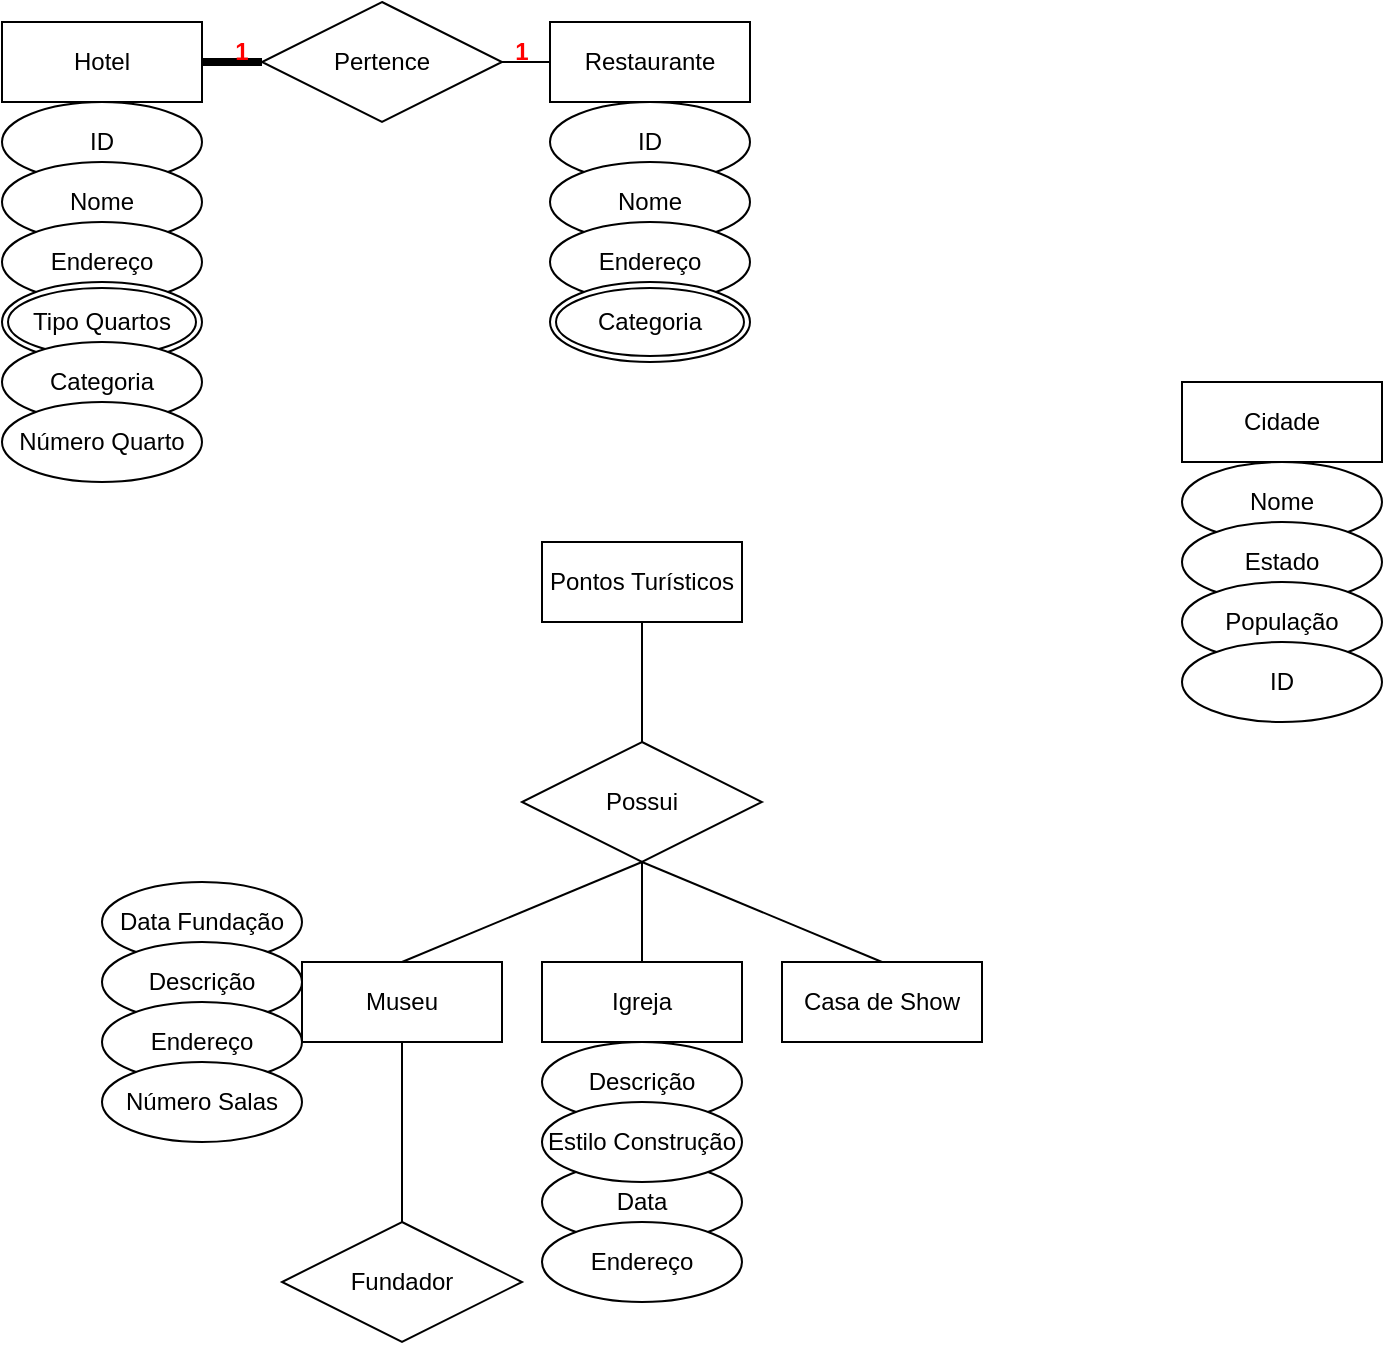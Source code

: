 <mxfile version="18.0.3" type="github">
  <diagram id="DrCSYfiU6ArK8frk0vY0" name="Page-1">
    <mxGraphModel dx="862" dy="444" grid="1" gridSize="10" guides="1" tooltips="1" connect="1" arrows="1" fold="1" page="1" pageScale="1" pageWidth="827" pageHeight="1169" math="0" shadow="0">
      <root>
        <mxCell id="0" />
        <mxCell id="1" parent="0" />
        <mxCell id="SKadVASgcPz3UPyg5Hqv-1" value="Hotel" style="whiteSpace=wrap;html=1;align=center;" vertex="1" parent="1">
          <mxGeometry x="40" y="50" width="100" height="40" as="geometry" />
        </mxCell>
        <mxCell id="SKadVASgcPz3UPyg5Hqv-2" value="ID" style="ellipse;whiteSpace=wrap;html=1;align=center;" vertex="1" parent="1">
          <mxGeometry x="40" y="90" width="100" height="40" as="geometry" />
        </mxCell>
        <mxCell id="SKadVASgcPz3UPyg5Hqv-3" value="Nome" style="ellipse;whiteSpace=wrap;html=1;align=center;" vertex="1" parent="1">
          <mxGeometry x="40" y="120" width="100" height="40" as="geometry" />
        </mxCell>
        <mxCell id="SKadVASgcPz3UPyg5Hqv-4" value="Endereço" style="ellipse;whiteSpace=wrap;html=1;align=center;" vertex="1" parent="1">
          <mxGeometry x="40" y="150" width="100" height="40" as="geometry" />
        </mxCell>
        <mxCell id="SKadVASgcPz3UPyg5Hqv-5" value="Tipo Quartos" style="ellipse;shape=doubleEllipse;margin=3;whiteSpace=wrap;html=1;align=center;" vertex="1" parent="1">
          <mxGeometry x="40" y="180" width="100" height="40" as="geometry" />
        </mxCell>
        <mxCell id="SKadVASgcPz3UPyg5Hqv-6" value="Categoria" style="ellipse;whiteSpace=wrap;html=1;align=center;" vertex="1" parent="1">
          <mxGeometry x="40" y="210" width="100" height="40" as="geometry" />
        </mxCell>
        <mxCell id="SKadVASgcPz3UPyg5Hqv-7" value="Número Quarto" style="ellipse;whiteSpace=wrap;html=1;align=center;" vertex="1" parent="1">
          <mxGeometry x="40" y="240" width="100" height="40" as="geometry" />
        </mxCell>
        <mxCell id="SKadVASgcPz3UPyg5Hqv-8" value="Cidade" style="whiteSpace=wrap;html=1;align=center;" vertex="1" parent="1">
          <mxGeometry x="630" y="230" width="100" height="40" as="geometry" />
        </mxCell>
        <mxCell id="SKadVASgcPz3UPyg5Hqv-9" value="Nome" style="ellipse;whiteSpace=wrap;html=1;align=center;" vertex="1" parent="1">
          <mxGeometry x="630" y="270" width="100" height="40" as="geometry" />
        </mxCell>
        <mxCell id="SKadVASgcPz3UPyg5Hqv-10" value="Estado" style="ellipse;whiteSpace=wrap;html=1;align=center;" vertex="1" parent="1">
          <mxGeometry x="630" y="300" width="100" height="40" as="geometry" />
        </mxCell>
        <mxCell id="SKadVASgcPz3UPyg5Hqv-11" value="População" style="ellipse;whiteSpace=wrap;html=1;align=center;" vertex="1" parent="1">
          <mxGeometry x="630" y="330" width="100" height="40" as="geometry" />
        </mxCell>
        <mxCell id="SKadVASgcPz3UPyg5Hqv-13" value="ID" style="ellipse;whiteSpace=wrap;html=1;align=center;" vertex="1" parent="1">
          <mxGeometry x="630" y="360" width="100" height="40" as="geometry" />
        </mxCell>
        <mxCell id="SKadVASgcPz3UPyg5Hqv-14" value="Restaurante" style="whiteSpace=wrap;html=1;align=center;" vertex="1" parent="1">
          <mxGeometry x="314" y="50" width="100" height="40" as="geometry" />
        </mxCell>
        <mxCell id="SKadVASgcPz3UPyg5Hqv-15" value="ID" style="ellipse;whiteSpace=wrap;html=1;align=center;" vertex="1" parent="1">
          <mxGeometry x="314" y="90" width="100" height="40" as="geometry" />
        </mxCell>
        <mxCell id="SKadVASgcPz3UPyg5Hqv-16" value="Nome" style="ellipse;whiteSpace=wrap;html=1;align=center;" vertex="1" parent="1">
          <mxGeometry x="314" y="120" width="100" height="40" as="geometry" />
        </mxCell>
        <mxCell id="SKadVASgcPz3UPyg5Hqv-17" value="Endereço" style="ellipse;whiteSpace=wrap;html=1;align=center;" vertex="1" parent="1">
          <mxGeometry x="314" y="150" width="100" height="40" as="geometry" />
        </mxCell>
        <mxCell id="SKadVASgcPz3UPyg5Hqv-18" value="Categoria" style="ellipse;shape=doubleEllipse;margin=3;whiteSpace=wrap;html=1;align=center;" vertex="1" parent="1">
          <mxGeometry x="314" y="180" width="100" height="40" as="geometry" />
        </mxCell>
        <mxCell id="SKadVASgcPz3UPyg5Hqv-19" value="Pertence" style="shape=rhombus;perimeter=rhombusPerimeter;whiteSpace=wrap;html=1;align=center;" vertex="1" parent="1">
          <mxGeometry x="170" y="40" width="120" height="60" as="geometry" />
        </mxCell>
        <mxCell id="SKadVASgcPz3UPyg5Hqv-20" value="" style="endArrow=none;html=1;rounded=0;exitX=1;exitY=0.5;exitDx=0;exitDy=0;entryX=0;entryY=0.5;entryDx=0;entryDy=0;strokeWidth=4;" edge="1" parent="1" source="SKadVASgcPz3UPyg5Hqv-1" target="SKadVASgcPz3UPyg5Hqv-19">
          <mxGeometry relative="1" as="geometry">
            <mxPoint x="330" y="230" as="sourcePoint" />
            <mxPoint x="490" y="230" as="targetPoint" />
          </mxGeometry>
        </mxCell>
        <mxCell id="SKadVASgcPz3UPyg5Hqv-21" value="" style="endArrow=none;html=1;rounded=0;exitX=1;exitY=0.5;exitDx=0;exitDy=0;entryX=0;entryY=0.5;entryDx=0;entryDy=0;" edge="1" parent="1" source="SKadVASgcPz3UPyg5Hqv-19" target="SKadVASgcPz3UPyg5Hqv-14">
          <mxGeometry relative="1" as="geometry">
            <mxPoint x="150" y="80" as="sourcePoint" />
            <mxPoint x="180" y="80" as="targetPoint" />
          </mxGeometry>
        </mxCell>
        <mxCell id="SKadVASgcPz3UPyg5Hqv-22" value="1" style="text;html=1;strokeColor=none;fillColor=none;align=center;verticalAlign=middle;whiteSpace=wrap;rounded=0;fontStyle=1;fontColor=#FF0000;" vertex="1" parent="1">
          <mxGeometry x="130" y="50" width="60" height="30" as="geometry" />
        </mxCell>
        <mxCell id="SKadVASgcPz3UPyg5Hqv-23" value="1" style="text;html=1;strokeColor=none;fillColor=none;align=center;verticalAlign=middle;whiteSpace=wrap;rounded=0;fontStyle=1;fontColor=#FF0000;" vertex="1" parent="1">
          <mxGeometry x="270" y="50" width="60" height="30" as="geometry" />
        </mxCell>
        <mxCell id="SKadVASgcPz3UPyg5Hqv-25" value="Pontos Turísticos" style="whiteSpace=wrap;html=1;align=center;" vertex="1" parent="1">
          <mxGeometry x="310" y="310" width="100" height="40" as="geometry" />
        </mxCell>
        <mxCell id="SKadVASgcPz3UPyg5Hqv-26" value="Possui" style="shape=rhombus;perimeter=rhombusPerimeter;whiteSpace=wrap;html=1;align=center;" vertex="1" parent="1">
          <mxGeometry x="300" y="410" width="120" height="60" as="geometry" />
        </mxCell>
        <mxCell id="SKadVASgcPz3UPyg5Hqv-27" value="Igreja" style="whiteSpace=wrap;html=1;align=center;" vertex="1" parent="1">
          <mxGeometry x="310" y="520" width="100" height="40" as="geometry" />
        </mxCell>
        <mxCell id="SKadVASgcPz3UPyg5Hqv-28" value="Casa de Show" style="whiteSpace=wrap;html=1;align=center;" vertex="1" parent="1">
          <mxGeometry x="430" y="520" width="100" height="40" as="geometry" />
        </mxCell>
        <mxCell id="SKadVASgcPz3UPyg5Hqv-29" value="Museu" style="whiteSpace=wrap;html=1;align=center;" vertex="1" parent="1">
          <mxGeometry x="190" y="520" width="100" height="40" as="geometry" />
        </mxCell>
        <mxCell id="SKadVASgcPz3UPyg5Hqv-31" value="" style="endArrow=none;html=1;rounded=0;fontColor=#FF0000;strokeWidth=1;exitX=0.5;exitY=1;exitDx=0;exitDy=0;entryX=0.5;entryY=0;entryDx=0;entryDy=0;" edge="1" parent="1" source="SKadVASgcPz3UPyg5Hqv-26" target="SKadVASgcPz3UPyg5Hqv-29">
          <mxGeometry relative="1" as="geometry">
            <mxPoint x="500" y="430" as="sourcePoint" />
            <mxPoint x="660" y="430" as="targetPoint" />
          </mxGeometry>
        </mxCell>
        <mxCell id="SKadVASgcPz3UPyg5Hqv-32" value="" style="endArrow=none;html=1;rounded=0;fontColor=#FF0000;strokeWidth=1;entryX=0.5;entryY=0;entryDx=0;entryDy=0;" edge="1" parent="1" target="SKadVASgcPz3UPyg5Hqv-27">
          <mxGeometry relative="1" as="geometry">
            <mxPoint x="360" y="470" as="sourcePoint" />
            <mxPoint x="250" y="530" as="targetPoint" />
          </mxGeometry>
        </mxCell>
        <mxCell id="SKadVASgcPz3UPyg5Hqv-33" value="" style="endArrow=none;html=1;rounded=0;fontColor=#FF0000;strokeWidth=1;entryX=0.5;entryY=0;entryDx=0;entryDy=0;exitX=0.5;exitY=1;exitDx=0;exitDy=0;" edge="1" parent="1" source="SKadVASgcPz3UPyg5Hqv-26" target="SKadVASgcPz3UPyg5Hqv-28">
          <mxGeometry relative="1" as="geometry">
            <mxPoint x="370" y="480" as="sourcePoint" />
            <mxPoint x="370" y="530" as="targetPoint" />
          </mxGeometry>
        </mxCell>
        <mxCell id="SKadVASgcPz3UPyg5Hqv-35" value="Data" style="ellipse;whiteSpace=wrap;html=1;align=center;" vertex="1" parent="1">
          <mxGeometry x="310" y="620" width="100" height="40" as="geometry" />
        </mxCell>
        <mxCell id="SKadVASgcPz3UPyg5Hqv-36" value="Endereço" style="ellipse;whiteSpace=wrap;html=1;align=center;" vertex="1" parent="1">
          <mxGeometry x="310" y="650" width="100" height="40" as="geometry" />
        </mxCell>
        <mxCell id="SKadVASgcPz3UPyg5Hqv-37" value="Descrição" style="ellipse;whiteSpace=wrap;html=1;align=center;" vertex="1" parent="1">
          <mxGeometry x="310" y="560" width="100" height="40" as="geometry" />
        </mxCell>
        <mxCell id="SKadVASgcPz3UPyg5Hqv-38" value="Estilo Construção" style="ellipse;whiteSpace=wrap;html=1;align=center;" vertex="1" parent="1">
          <mxGeometry x="310" y="590" width="100" height="40" as="geometry" />
        </mxCell>
        <mxCell id="SKadVASgcPz3UPyg5Hqv-39" value="" style="endArrow=none;html=1;rounded=0;fontColor=#FF0000;strokeWidth=1;entryX=0.5;entryY=0;entryDx=0;entryDy=0;exitX=0.5;exitY=1;exitDx=0;exitDy=0;" edge="1" parent="1" source="SKadVASgcPz3UPyg5Hqv-25" target="SKadVASgcPz3UPyg5Hqv-26">
          <mxGeometry relative="1" as="geometry">
            <mxPoint x="370" y="440" as="sourcePoint" />
            <mxPoint x="370" y="490" as="targetPoint" />
          </mxGeometry>
        </mxCell>
        <mxCell id="SKadVASgcPz3UPyg5Hqv-40" value="Data Fundação" style="ellipse;whiteSpace=wrap;html=1;align=center;" vertex="1" parent="1">
          <mxGeometry x="90" y="480" width="100" height="40" as="geometry" />
        </mxCell>
        <mxCell id="SKadVASgcPz3UPyg5Hqv-41" value="Descrição" style="ellipse;whiteSpace=wrap;html=1;align=center;" vertex="1" parent="1">
          <mxGeometry x="90" y="510" width="100" height="40" as="geometry" />
        </mxCell>
        <mxCell id="SKadVASgcPz3UPyg5Hqv-42" value="Endereço" style="ellipse;whiteSpace=wrap;html=1;align=center;" vertex="1" parent="1">
          <mxGeometry x="90" y="540" width="100" height="40" as="geometry" />
        </mxCell>
        <mxCell id="SKadVASgcPz3UPyg5Hqv-43" value="Número Salas" style="ellipse;whiteSpace=wrap;html=1;align=center;" vertex="1" parent="1">
          <mxGeometry x="90" y="570" width="100" height="40" as="geometry" />
        </mxCell>
        <mxCell id="SKadVASgcPz3UPyg5Hqv-54" value="Fundador" style="shape=rhombus;perimeter=rhombusPerimeter;whiteSpace=wrap;html=1;align=center;" vertex="1" parent="1">
          <mxGeometry x="180" y="650" width="120" height="60" as="geometry" />
        </mxCell>
        <mxCell id="SKadVASgcPz3UPyg5Hqv-55" value="" style="endArrow=none;html=1;rounded=0;fontColor=#FF0000;strokeWidth=1;exitX=0.5;exitY=1;exitDx=0;exitDy=0;entryX=0.5;entryY=0;entryDx=0;entryDy=0;" edge="1" parent="1" source="SKadVASgcPz3UPyg5Hqv-29" target="SKadVASgcPz3UPyg5Hqv-54">
          <mxGeometry relative="1" as="geometry">
            <mxPoint x="370" y="480" as="sourcePoint" />
            <mxPoint x="250" y="530" as="targetPoint" />
          </mxGeometry>
        </mxCell>
      </root>
    </mxGraphModel>
  </diagram>
</mxfile>
